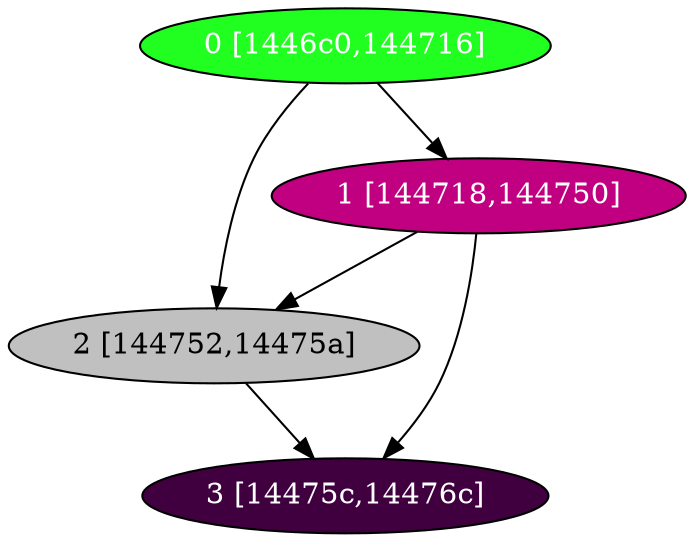 diGraph libnss3{
	libnss3_0  [style=filled fillcolor="#20FF20" fontcolor="#ffffff" shape=oval label="0 [1446c0,144716]"]
	libnss3_1  [style=filled fillcolor="#C00080" fontcolor="#ffffff" shape=oval label="1 [144718,144750]"]
	libnss3_2  [style=filled fillcolor="#C0C0C0" fontcolor="#000000" shape=oval label="2 [144752,14475a]"]
	libnss3_3  [style=filled fillcolor="#400040" fontcolor="#ffffff" shape=oval label="3 [14475c,14476c]"]

	libnss3_0 -> libnss3_1
	libnss3_0 -> libnss3_2
	libnss3_1 -> libnss3_2
	libnss3_1 -> libnss3_3
	libnss3_2 -> libnss3_3
}